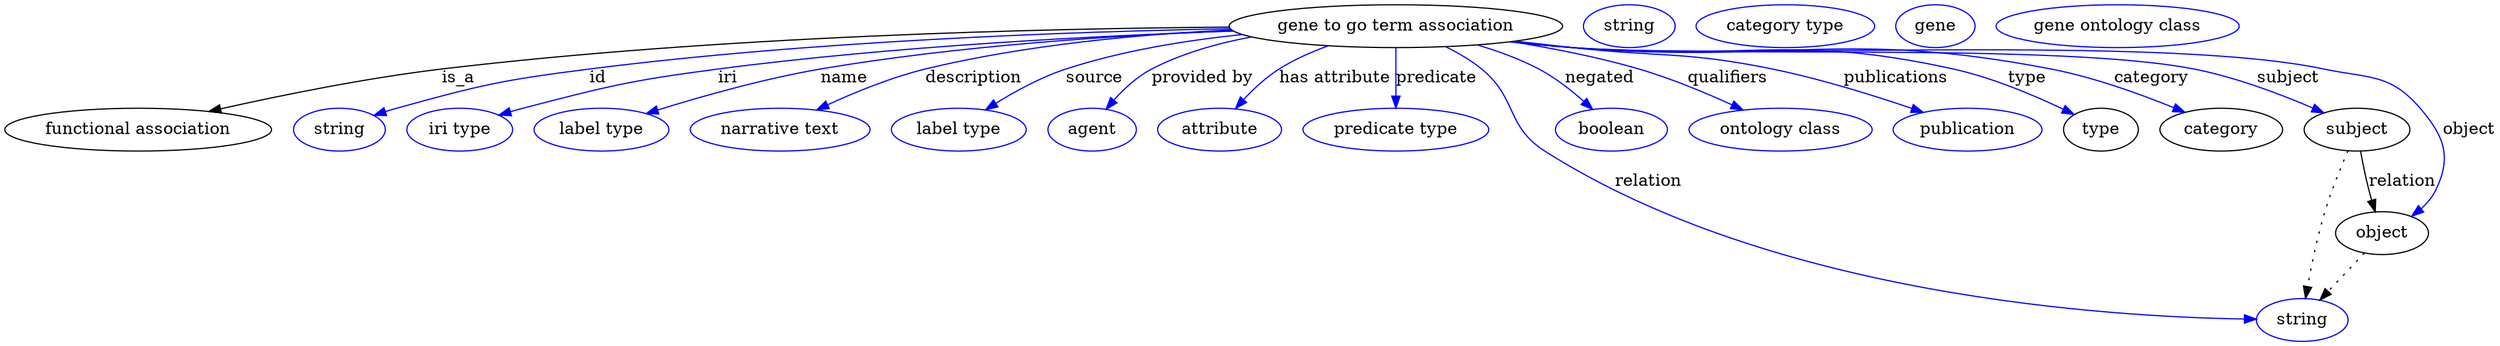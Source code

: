 digraph {
	graph [bb="0,0,2088.8,283"];
	node [label="\N"];
	"gene to go term association"	[height=0.5,
		label="gene to go term association",
		pos="1166.8,265",
		width=3.8816];
	"functional association"	[height=0.5,
		pos="111.79,178",
		width=3.1053];
	"gene to go term association" -> "functional association"	[label=is_a,
		lp="379.79,221.5",
		pos="e,171.17,193.33 1027,264.26 866.74,263.08 596.43,256.58 365.79,229 302.72,221.46 231.88,207 181.06,195.57"];
	id	[color=blue,
		height=0.5,
		label=string,
		pos="279.79,178",
		width=1.0652];
	"gene to go term association" -> id	[color=blue,
		label=id,
		lp="496.79,221.5",
		pos="e,308.77,190 1027.8,262.87 890.61,260.33 674.99,252.52 489.79,229 416.9,219.74 398.59,215.65 327.79,196 324.68,195.14 321.48,194.17 \
318.28,193.16",
		style=solid];
	iri	[color=blue,
		height=0.5,
		label="iri type",
		pos="380.79,178",
		width=1.2277];
	"gene to go term association" -> iri	[color=blue,
		label=iri,
		lp="605.79,221.5",
		pos="e,413.7,190.19 1030.6,260.87 915.04,256.95 744.99,248.25 597.79,229 524.07,219.36 505.75,214.72 433.79,196 430.41,195.12 426.94,\
194.15 423.45,193.14",
		style=solid];
	name	[color=blue,
		height=0.5,
		label="label type",
		pos="499.79,178",
		width=1.5707];
	"gene to go term association" -> name	[color=blue,
		label=name,
		lp="703.79,221.5",
		pos="e,537.37,191.51 1030.1,261.12 932.92,257.36 799.61,248.74 683.79,229 636.66,220.97 584.15,206.08 547.32,194.64",
		style=solid];
	description	[color=blue,
		height=0.5,
		label="narrative text",
		pos="649.79,178",
		width=2.0943];
	"gene to go term association" -> description	[color=blue,
		label=description,
		lp="812.29,221.5",
		pos="e,680.52,194.62 1029,261.91 952.31,258.24 855.74,249.43 771.79,229 743.45,222.1 713.09,209.68 689.74,198.95",
		style=solid];
	source	[color=blue,
		height=0.5,
		label="label type",
		pos="799.79,178",
		width=1.5707];
	"gene to go term association" -> source	[color=blue,
		label=source,
		lp="913.79,221.5",
		pos="e,822.35,194.74 1038,257.98 990.56,253.11 936.89,244.42 889.79,229 869.15,222.24 847.83,210.64 831.12,200.31",
		style=solid];
	"provided by"	[color=blue,
		height=0.5,
		label=agent,
		pos="911.79,178",
		width=1.0291];
	"gene to go term association" -> "provided by"	[color=blue,
		label="provided by",
		lp="1004.3,221.5",
		pos="e,923.49,195.15 1045.7,255.93 1017.1,250.66 987.45,242.27 961.79,229 949.69,222.74 938.69,212.52 930.11,202.94",
		style=solid];
	"has attribute"	[color=blue,
		height=0.5,
		label=attribute,
		pos="1018.8,178",
		width=1.4443];
	"gene to go term association" -> "has attribute"	[color=blue,
		label="has attribute",
		lp="1115.8,221.5",
		pos="e,1032.1,195.77 1110.1,248.54 1096,243.44 1081.4,236.97 1068.8,229 1057.9,222.09 1047.5,212.42 1039,203.42",
		style=solid];
	predicate	[color=blue,
		height=0.5,
		label="predicate type",
		pos="1166.8,178",
		width=2.1665];
	"gene to go term association" -> predicate	[color=blue,
		label=predicate,
		lp="1200.8,221.5",
		pos="e,1166.8,196.18 1166.8,246.8 1166.8,235.16 1166.8,219.55 1166.8,206.24",
		style=solid];
	relation	[color=blue,
		height=0.5,
		label=string,
		pos="1926.8,18",
		width=1.0652];
	"gene to go term association" -> relation	[color=blue,
		label=relation,
		lp="1378.8,134.5",
		pos="e,1888.3,18.71 1208.7,247.64 1219.1,242.53 1229.9,236.29 1238.8,229 1268.8,204.56 1259.2,180.77 1291.8,160 1483.4,37.924 1766.1,\
20.642 1878.3,18.836",
		style=solid];
	negated	[color=blue,
		height=0.5,
		label=boolean,
		pos="1347.8,178",
		width=1.2999];
	"gene to go term association" -> negated	[color=blue,
		label=negated,
		lp="1337.8,221.5",
		pos="e,1332,194.99 1235,249.25 1252.4,244.11 1270.8,237.45 1286.8,229 1300.3,221.88 1313.6,211.46 1324.4,201.98",
		style=solid];
	qualifiers	[color=blue,
		height=0.5,
		label="ontology class",
		pos="1488.8,178",
		width=2.1304];
	"gene to go term association" -> qualifiers	[color=blue,
		label=qualifiers,
		lp="1444.3,221.5",
		pos="e,1457.5,194.62 1263.8,252.04 1298,246.59 1336.5,239.06 1370.8,229 1397.3,221.22 1425.9,209.21 1448.3,198.91",
		style=solid];
	publications	[color=blue,
		height=0.5,
		label=publication,
		pos="1645.8,178",
		width=1.7332];
	"gene to go term association" -> publications	[color=blue,
		label=publications,
		lp="1585.8,221.5",
		pos="e,1608.5,192.56 1267.4,252.45 1283.6,250.61 1300.1,248.74 1315.8,247 1389.5,238.79 1409.1,243.89 1481.8,229 1522,220.77 1566.4,206.92 \
1598.9,195.88",
		style=solid];
	type	[height=0.5,
		pos="1757.8,178",
		width=0.86659];
	"gene to go term association" -> type	[color=blue,
		label=type,
		lp="1695.8,221.5",
		pos="e,1735.2,190.77 1264.5,252.05 1281.6,250.19 1299.2,248.42 1315.8,247 1456.8,234.97 1495.6,259.55 1633.8,229 1666.4,221.79 1701.5,\
206.89 1726,195.22",
		style=solid];
	category	[height=0.5,
		pos="1858.8,178",
		width=1.4263];
	"gene to go term association" -> category	[color=blue,
		label=category,
		lp="1800.3,221.5",
		pos="e,1828.3,192.6 1263.7,251.97 1281,250.1 1298.9,248.34 1315.8,247 1493.2,232.91 1541.1,262.73 1715.8,229 1751.6,222.09 1790.6,208 \
1818.8,196.53",
		style=solid];
	subject	[height=0.5,
		pos="1972.8,178",
		width=1.2277];
	"gene to go term association" -> subject	[color=blue,
		label=subject,
		lp="1914.8,221.5",
		pos="e,1944.9,192.13 1262.9,251.91 1280.4,250.02 1298.7,248.27 1315.8,247 1431.1,238.44 1722.3,251.09 1835.8,229 1870.7,222.21 1908.4,\
207.85 1935.5,196.25",
		style=solid];
	object	[height=0.5,
		pos="1993.8,91",
		width=1.0832];
	"gene to go term association" -> object	[color=blue,
		label=object,
		lp="2066.8,178",
		pos="e,2018.7,105.25 1262.5,251.87 1280.2,249.97 1298.5,248.23 1315.8,247 1455.3,237.07 1808,257.84 1944.8,229 1982.8,220.98 2000.4,225.48 \
2025.8,196 2046.1,172.34 2052.5,155.03 2038.8,127 2035.9,121.17 2031.6,116.02 2026.7,111.6",
		style=solid];
	association_type	[color=blue,
		height=0.5,
		label=string,
		pos="1362.8,265",
		width=1.0652];
	association_category	[color=blue,
		height=0.5,
		label="category type",
		pos="1493.8,265",
		width=2.0762];
	subject -> relation	[pos="e,1929.5,36.136 1965.2,160.24 1959.3,146.64 1951.2,126.88 1945.8,109 1939.5,88.265 1934.6,64.241 1931.3,46.231",
		style=dotted];
	subject -> object	[label=relation,
		lp="2010.8,134.5",
		pos="e,1988,108.98 1975.8,159.77 1977.6,150.09 1980,137.8 1982.8,127 1983.5,124.32 1984.2,121.53 1985.1,118.76"];
	"gene to go term association_subject"	[color=blue,
		height=0.5,
		label=gene,
		pos="1619.8,265",
		width=0.92075];
	object -> relation	[pos="e,1941.6,34.713 1978.9,74.243 1970,64.775 1958.5,52.56 1948.5,42.024",
		style=dotted];
	"gene to go term association_object"	[color=blue,
		height=0.5,
		label="gene ontology class",
		pos="1772.8,265",
		width=2.8345];
}
